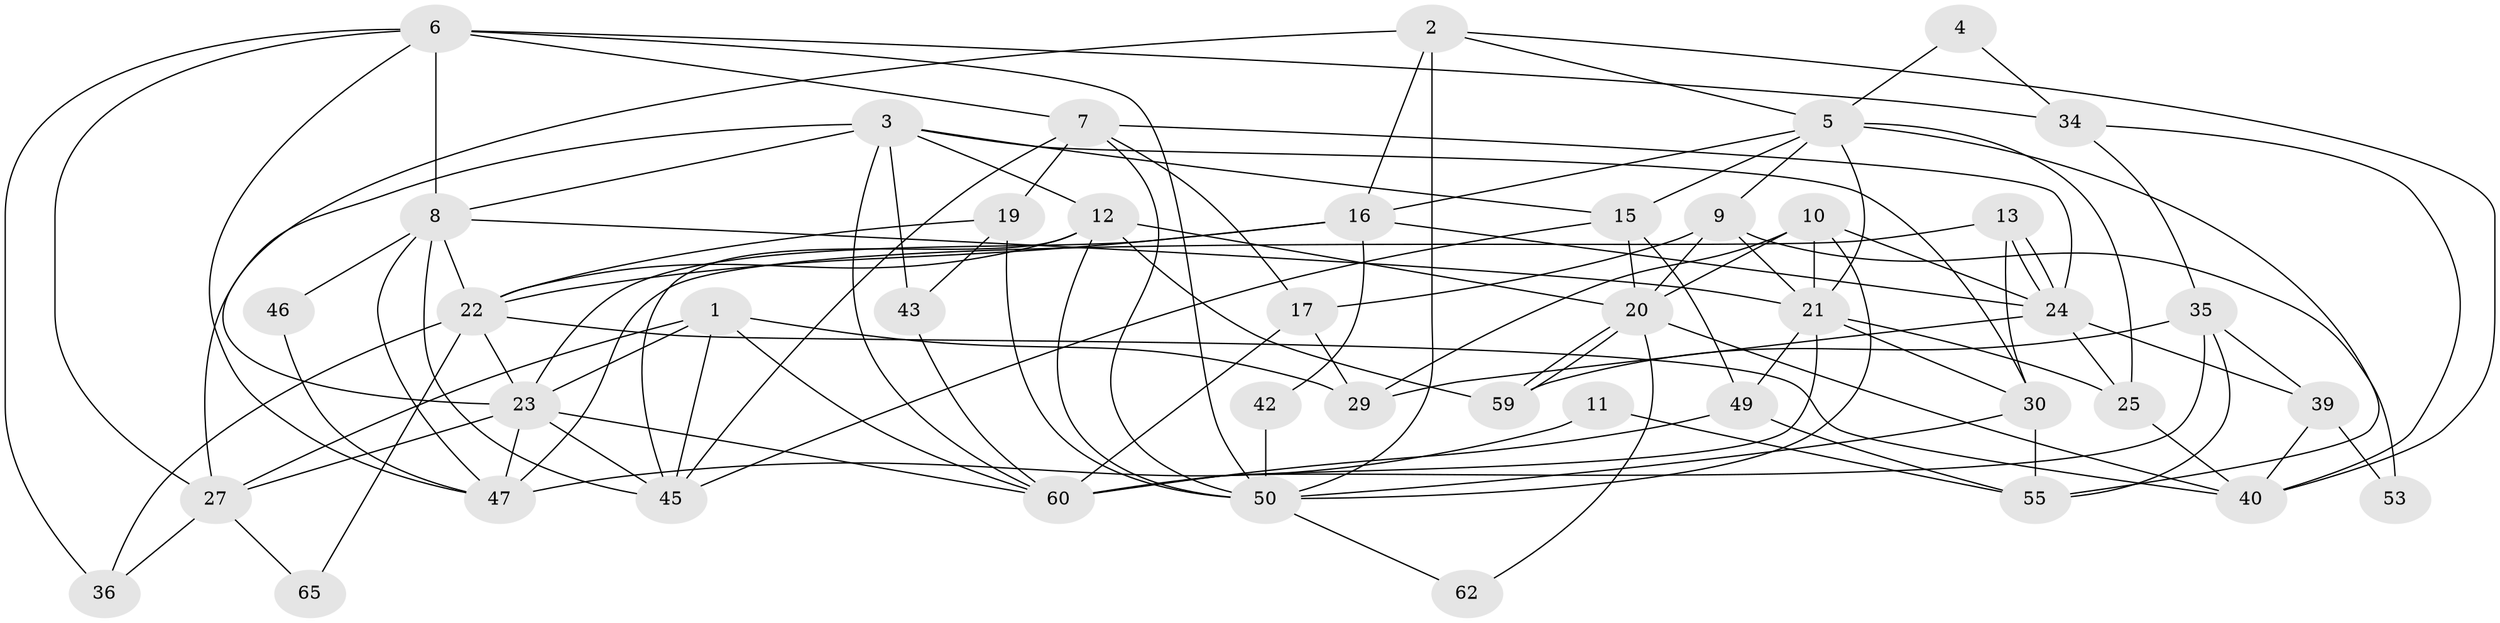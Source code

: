 // original degree distribution, {3: 0.2361111111111111, 5: 0.3194444444444444, 2: 0.1388888888888889, 4: 0.2222222222222222, 6: 0.05555555555555555, 7: 0.027777777777777776}
// Generated by graph-tools (version 1.1) at 2025/11/02/27/25 16:11:21]
// undirected, 44 vertices, 112 edges
graph export_dot {
graph [start="1"]
  node [color=gray90,style=filled];
  1 [super="+33"];
  2;
  3 [super="+31"];
  4;
  5 [super="+56"];
  6 [super="+14"];
  7 [super="+41"];
  8 [super="+52"];
  9 [super="+28"];
  10 [super="+67"];
  11;
  12 [super="+37"];
  13;
  15 [super="+57"];
  16 [super="+18"];
  17 [super="+48"];
  19 [super="+38"];
  20 [super="+26"];
  21 [super="+70"];
  22 [super="+61"];
  23 [super="+32"];
  24 [super="+51"];
  25;
  27 [super="+63"];
  29 [super="+44"];
  30 [super="+68"];
  34;
  35;
  36;
  39 [super="+54"];
  40 [super="+66"];
  42;
  43;
  45 [super="+69"];
  46;
  47 [super="+58"];
  49;
  50 [super="+72"];
  53;
  55 [super="+64"];
  59;
  60 [super="+71"];
  62;
  65;
  1 -- 29 [weight=2];
  1 -- 27;
  1 -- 45;
  1 -- 23;
  1 -- 60;
  2 -- 50;
  2 -- 40;
  2 -- 23;
  2 -- 16;
  2 -- 5;
  3 -- 60;
  3 -- 43;
  3 -- 8;
  3 -- 15;
  3 -- 27;
  3 -- 30;
  3 -- 12;
  4 -- 34;
  4 -- 5;
  5 -- 15;
  5 -- 16;
  5 -- 21;
  5 -- 9;
  5 -- 25;
  5 -- 55;
  6 -- 8;
  6 -- 34;
  6 -- 36;
  6 -- 50;
  6 -- 7;
  6 -- 27;
  6 -- 47;
  7 -- 50;
  7 -- 19;
  7 -- 24;
  7 -- 17;
  7 -- 45;
  8 -- 21;
  8 -- 22;
  8 -- 46;
  8 -- 47;
  8 -- 45;
  9 -- 20;
  9 -- 53;
  9 -- 21;
  9 -- 17;
  10 -- 50;
  10 -- 20;
  10 -- 29;
  10 -- 24;
  10 -- 21;
  11 -- 55;
  11 -- 47;
  12 -- 45;
  12 -- 22;
  12 -- 50;
  12 -- 20;
  12 -- 59;
  13 -- 24;
  13 -- 24;
  13 -- 30;
  13 -- 47;
  15 -- 49;
  15 -- 20;
  15 -- 45;
  16 -- 23;
  16 -- 42;
  16 -- 24;
  16 -- 22;
  17 -- 60;
  17 -- 29 [weight=2];
  19 -- 22;
  19 -- 50;
  19 -- 43;
  20 -- 59;
  20 -- 59;
  20 -- 62;
  20 -- 40;
  21 -- 60;
  21 -- 49;
  21 -- 25;
  21 -- 30;
  22 -- 40;
  22 -- 65;
  22 -- 36;
  22 -- 23;
  23 -- 60;
  23 -- 47;
  23 -- 45;
  23 -- 27;
  24 -- 39;
  24 -- 29;
  24 -- 25;
  25 -- 40;
  27 -- 36;
  27 -- 65;
  30 -- 50;
  30 -- 55;
  34 -- 35;
  34 -- 40;
  35 -- 60;
  35 -- 59;
  35 -- 39;
  35 -- 55;
  39 -- 40;
  39 -- 53;
  42 -- 50;
  43 -- 60;
  46 -- 47;
  49 -- 55;
  49 -- 60;
  50 -- 62;
}
